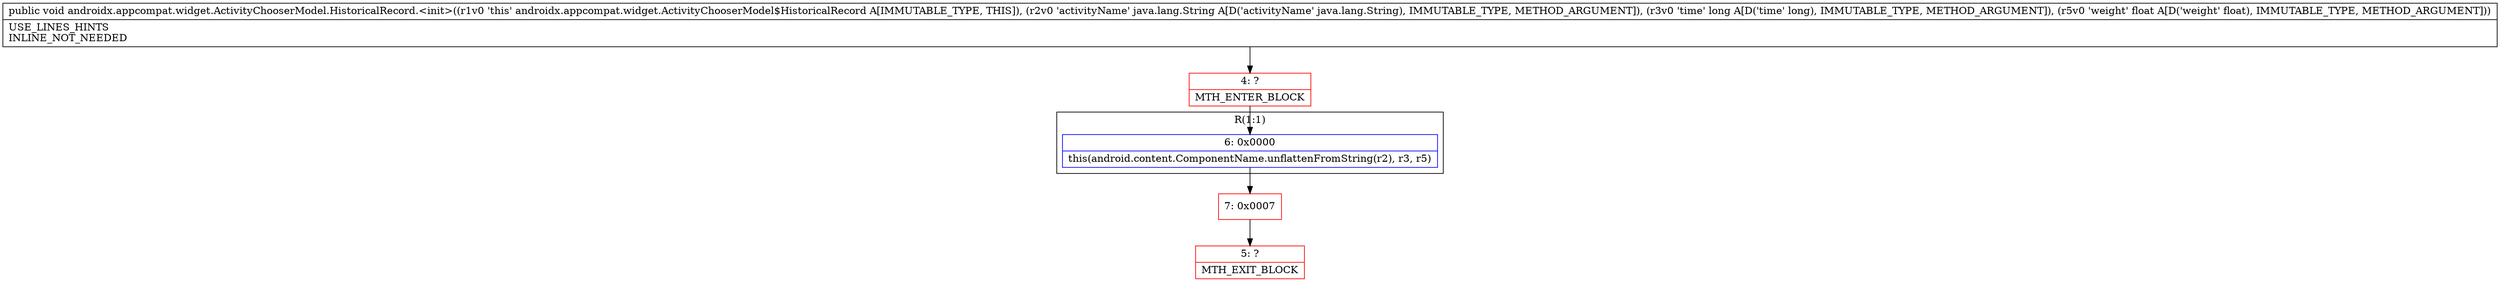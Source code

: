 digraph "CFG forandroidx.appcompat.widget.ActivityChooserModel.HistoricalRecord.\<init\>(Ljava\/lang\/String;JF)V" {
subgraph cluster_Region_790665747 {
label = "R(1:1)";
node [shape=record,color=blue];
Node_6 [shape=record,label="{6\:\ 0x0000|this(android.content.ComponentName.unflattenFromString(r2), r3, r5)\l}"];
}
Node_4 [shape=record,color=red,label="{4\:\ ?|MTH_ENTER_BLOCK\l}"];
Node_7 [shape=record,color=red,label="{7\:\ 0x0007}"];
Node_5 [shape=record,color=red,label="{5\:\ ?|MTH_EXIT_BLOCK\l}"];
MethodNode[shape=record,label="{public void androidx.appcompat.widget.ActivityChooserModel.HistoricalRecord.\<init\>((r1v0 'this' androidx.appcompat.widget.ActivityChooserModel$HistoricalRecord A[IMMUTABLE_TYPE, THIS]), (r2v0 'activityName' java.lang.String A[D('activityName' java.lang.String), IMMUTABLE_TYPE, METHOD_ARGUMENT]), (r3v0 'time' long A[D('time' long), IMMUTABLE_TYPE, METHOD_ARGUMENT]), (r5v0 'weight' float A[D('weight' float), IMMUTABLE_TYPE, METHOD_ARGUMENT]))  | USE_LINES_HINTS\lINLINE_NOT_NEEDED\l}"];
MethodNode -> Node_4;Node_6 -> Node_7;
Node_4 -> Node_6;
Node_7 -> Node_5;
}


